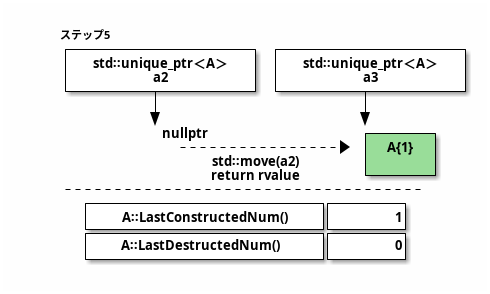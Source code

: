 @startditaa
    ステップ5
    +------------------+ +------------------+
    |std꞉꞉unique_ptr＜A＞| |std꞉꞉unique_ptr＜A＞|
    |        a2        | |        a3        |
    +--------+---------+ +--------+---------+
             |                    |
             V                    v
             nullptr              +------+
               -=---------------> | A{1} |
                 std꞉꞉move(a2)    | cGRE |
                 return rvalue    +------+

    -=-----------------------------------
      +-----------------------+-------+
      |A꞉꞉LastConstructedNum()|      1|
      +-----------------------+-------+
      |A꞉꞉LastDestructedNum() |      0|
      +-----------------------+-------+
@endditaa
